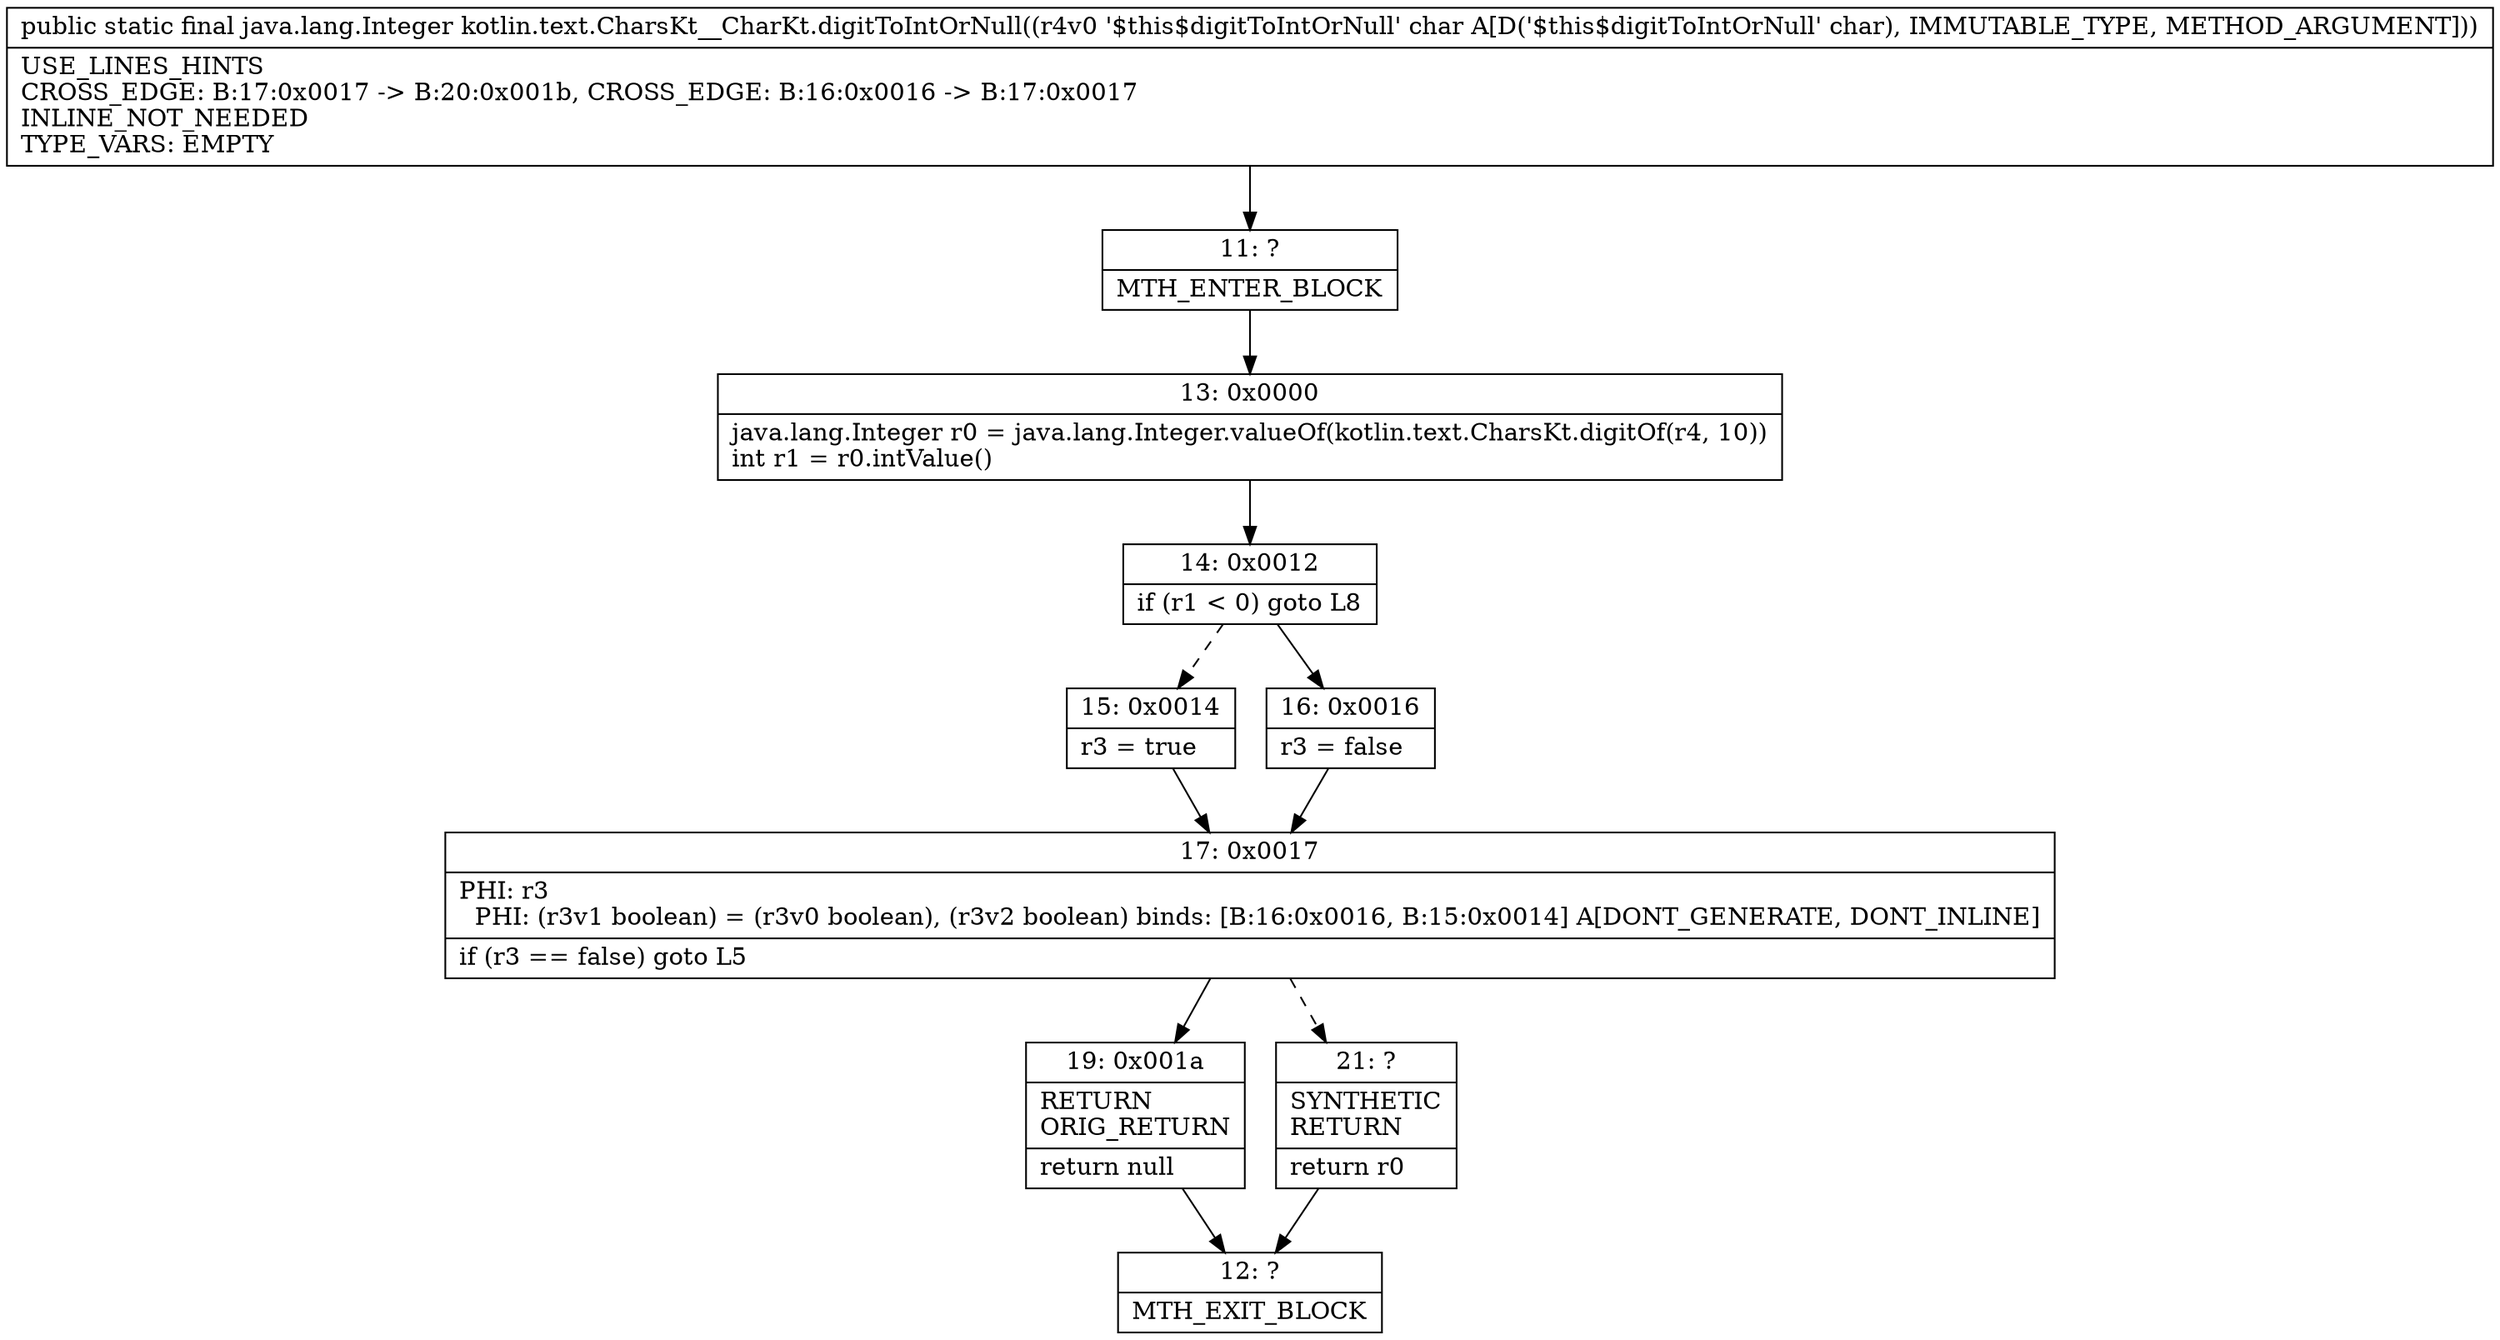 digraph "CFG forkotlin.text.CharsKt__CharKt.digitToIntOrNull(C)Ljava\/lang\/Integer;" {
Node_11 [shape=record,label="{11\:\ ?|MTH_ENTER_BLOCK\l}"];
Node_13 [shape=record,label="{13\:\ 0x0000|java.lang.Integer r0 = java.lang.Integer.valueOf(kotlin.text.CharsKt.digitOf(r4, 10))\lint r1 = r0.intValue()\l}"];
Node_14 [shape=record,label="{14\:\ 0x0012|if (r1 \< 0) goto L8\l}"];
Node_15 [shape=record,label="{15\:\ 0x0014|r3 = true\l}"];
Node_17 [shape=record,label="{17\:\ 0x0017|PHI: r3 \l  PHI: (r3v1 boolean) = (r3v0 boolean), (r3v2 boolean) binds: [B:16:0x0016, B:15:0x0014] A[DONT_GENERATE, DONT_INLINE]\l|if (r3 == false) goto L5\l}"];
Node_19 [shape=record,label="{19\:\ 0x001a|RETURN\lORIG_RETURN\l|return null\l}"];
Node_12 [shape=record,label="{12\:\ ?|MTH_EXIT_BLOCK\l}"];
Node_21 [shape=record,label="{21\:\ ?|SYNTHETIC\lRETURN\l|return r0\l}"];
Node_16 [shape=record,label="{16\:\ 0x0016|r3 = false\l}"];
MethodNode[shape=record,label="{public static final java.lang.Integer kotlin.text.CharsKt__CharKt.digitToIntOrNull((r4v0 '$this$digitToIntOrNull' char A[D('$this$digitToIntOrNull' char), IMMUTABLE_TYPE, METHOD_ARGUMENT]))  | USE_LINES_HINTS\lCROSS_EDGE: B:17:0x0017 \-\> B:20:0x001b, CROSS_EDGE: B:16:0x0016 \-\> B:17:0x0017\lINLINE_NOT_NEEDED\lTYPE_VARS: EMPTY\l}"];
MethodNode -> Node_11;Node_11 -> Node_13;
Node_13 -> Node_14;
Node_14 -> Node_15[style=dashed];
Node_14 -> Node_16;
Node_15 -> Node_17;
Node_17 -> Node_19;
Node_17 -> Node_21[style=dashed];
Node_19 -> Node_12;
Node_21 -> Node_12;
Node_16 -> Node_17;
}

